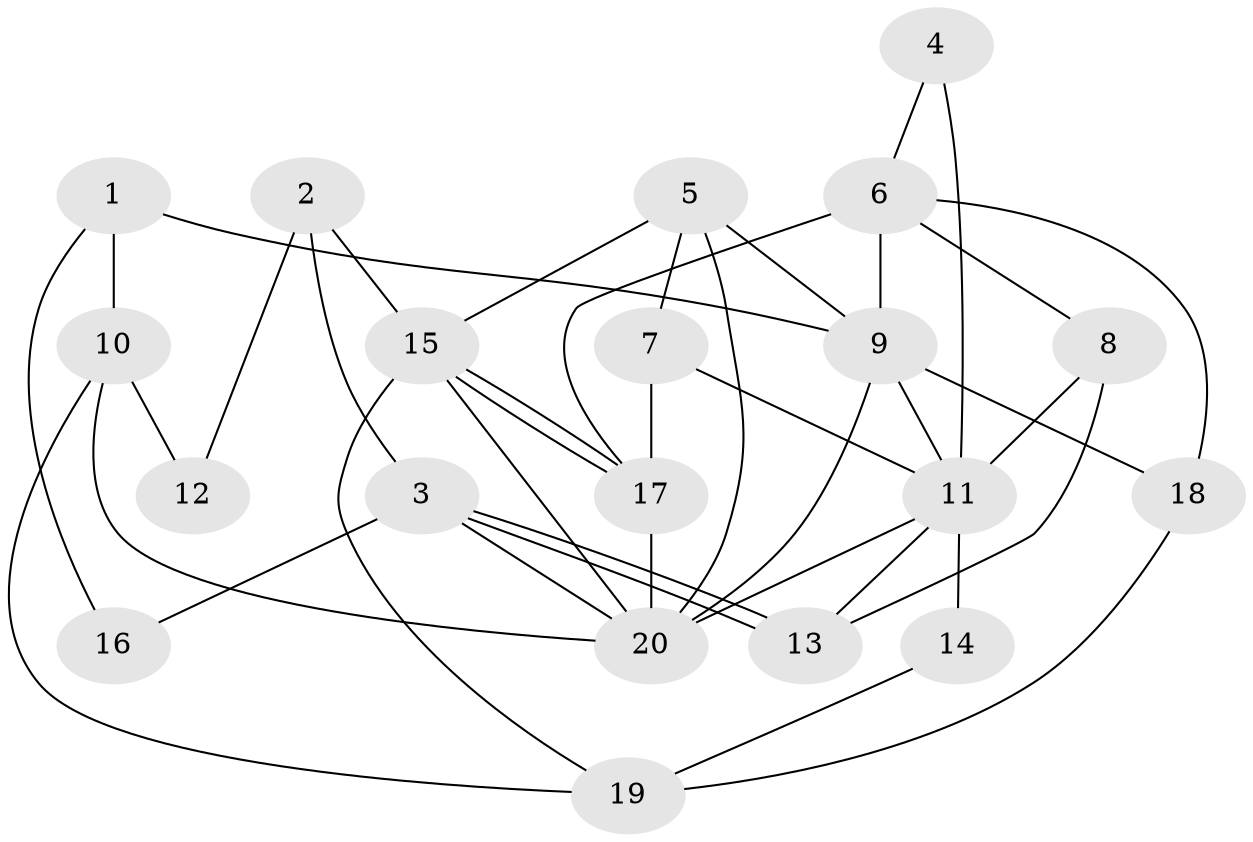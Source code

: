 // Generated by graph-tools (version 1.1) at 2025/46/02/15/25 05:46:28]
// undirected, 20 vertices, 40 edges
graph export_dot {
graph [start="1"]
  node [color=gray90,style=filled];
  1;
  2;
  3;
  4;
  5;
  6;
  7;
  8;
  9;
  10;
  11;
  12;
  13;
  14;
  15;
  16;
  17;
  18;
  19;
  20;
  1 -- 9;
  1 -- 10;
  1 -- 16;
  2 -- 15;
  2 -- 3;
  2 -- 12;
  3 -- 13;
  3 -- 13;
  3 -- 20;
  3 -- 16;
  4 -- 6;
  4 -- 11;
  5 -- 9;
  5 -- 20;
  5 -- 7;
  5 -- 15;
  6 -- 9;
  6 -- 17;
  6 -- 8;
  6 -- 18;
  7 -- 17;
  7 -- 11;
  8 -- 13;
  8 -- 11;
  9 -- 20;
  9 -- 11;
  9 -- 18;
  10 -- 19;
  10 -- 20;
  10 -- 12;
  11 -- 13;
  11 -- 14;
  11 -- 20;
  14 -- 19;
  15 -- 17;
  15 -- 17;
  15 -- 19;
  15 -- 20;
  17 -- 20;
  18 -- 19;
}
